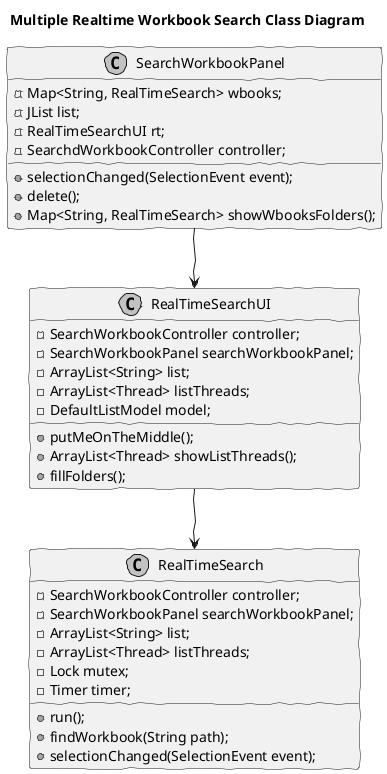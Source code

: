@startuml ipc02_03_dc.png
skinparam handwritten true
skinparam monochrome true
skinparam packageStyle rect
skinparam defaultFontName FG Virgil
skinparam shadowing false

title Multiple Realtime Workbook Search Class Diagram


class SearchWorkbookPanel{
	-Map<String, RealTimeSearch> wbooks;
	-JList list;
	-RealTimeSearchUI rt;
	-SearchdWorkbookController controller;
	+selectionChanged(SelectionEvent event);
	+delete();
	+Map<String, RealTimeSearch> showWbooksFolders();
}

class RealTimeSearchUI{
	-SearchWorkbookController controller;
	-SearchWorkbookPanel searchWorkbookPanel;
	-ArrayList<String> list;
	-ArrayList<Thread> listThreads;
	-DefaultListModel model;
	+putMeOnTheMiddle();
	+ArrayList<Thread> showListThreads();
	+fillFolders();
}

class RealTimeSearch{
	-SearchWorkbookController controller;
        -SearchWorkbookPanel searchWorkbookPanel;
	-ArrayList<String> list;
	-ArrayList<Thread> listThreads;
	-Lock mutex;
	-Timer timer;
	+run();
	+findWorkbook(String path);
	+selectionChanged(SelectionEvent event);
}

SearchWorkbookPanel --> RealTimeSearchUI
RealTimeSearchUI --> RealTimeSearch
@enduml